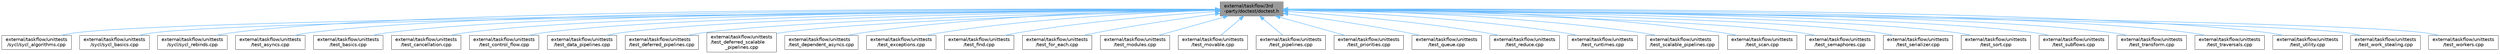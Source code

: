 digraph "external/taskflow/3rd-party/doctest/doctest.h"
{
 // LATEX_PDF_SIZE
  bgcolor="transparent";
  edge [fontname=Helvetica,fontsize=10,labelfontname=Helvetica,labelfontsize=10];
  node [fontname=Helvetica,fontsize=10,shape=box,height=0.2,width=0.4];
  Node1 [id="Node000001",label="external/taskflow/3rd\l-party/doctest/doctest.h",height=0.2,width=0.4,color="gray40", fillcolor="grey60", style="filled", fontcolor="black",tooltip=" "];
  Node1 -> Node2 [id="edge1_Node000001_Node000002",dir="back",color="steelblue1",style="solid",tooltip=" "];
  Node2 [id="Node000002",label="external/taskflow/unittests\l/sycl/sycl_algorithms.cpp",height=0.2,width=0.4,color="grey40", fillcolor="white", style="filled",URL="$sycl__algorithms_8cpp.html",tooltip=" "];
  Node1 -> Node3 [id="edge2_Node000001_Node000003",dir="back",color="steelblue1",style="solid",tooltip=" "];
  Node3 [id="Node000003",label="external/taskflow/unittests\l/sycl/sycl_basics.cpp",height=0.2,width=0.4,color="grey40", fillcolor="white", style="filled",URL="$sycl__basics_8cpp.html",tooltip=" "];
  Node1 -> Node4 [id="edge3_Node000001_Node000004",dir="back",color="steelblue1",style="solid",tooltip=" "];
  Node4 [id="Node000004",label="external/taskflow/unittests\l/sycl/sycl_rebinds.cpp",height=0.2,width=0.4,color="grey40", fillcolor="white", style="filled",URL="$sycl__rebinds_8cpp.html",tooltip=" "];
  Node1 -> Node5 [id="edge4_Node000001_Node000005",dir="back",color="steelblue1",style="solid",tooltip=" "];
  Node5 [id="Node000005",label="external/taskflow/unittests\l/test_asyncs.cpp",height=0.2,width=0.4,color="grey40", fillcolor="white", style="filled",URL="$test__asyncs_8cpp.html",tooltip=" "];
  Node1 -> Node6 [id="edge5_Node000001_Node000006",dir="back",color="steelblue1",style="solid",tooltip=" "];
  Node6 [id="Node000006",label="external/taskflow/unittests\l/test_basics.cpp",height=0.2,width=0.4,color="grey40", fillcolor="white", style="filled",URL="$test__basics_8cpp.html",tooltip=" "];
  Node1 -> Node7 [id="edge6_Node000001_Node000007",dir="back",color="steelblue1",style="solid",tooltip=" "];
  Node7 [id="Node000007",label="external/taskflow/unittests\l/test_cancellation.cpp",height=0.2,width=0.4,color="grey40", fillcolor="white", style="filled",URL="$test__cancellation_8cpp.html",tooltip=" "];
  Node1 -> Node8 [id="edge7_Node000001_Node000008",dir="back",color="steelblue1",style="solid",tooltip=" "];
  Node8 [id="Node000008",label="external/taskflow/unittests\l/test_control_flow.cpp",height=0.2,width=0.4,color="grey40", fillcolor="white", style="filled",URL="$test__control__flow_8cpp.html",tooltip=" "];
  Node1 -> Node9 [id="edge8_Node000001_Node000009",dir="back",color="steelblue1",style="solid",tooltip=" "];
  Node9 [id="Node000009",label="external/taskflow/unittests\l/test_data_pipelines.cpp",height=0.2,width=0.4,color="grey40", fillcolor="white", style="filled",URL="$test__data__pipelines_8cpp.html",tooltip=" "];
  Node1 -> Node10 [id="edge9_Node000001_Node000010",dir="back",color="steelblue1",style="solid",tooltip=" "];
  Node10 [id="Node000010",label="external/taskflow/unittests\l/test_deferred_pipelines.cpp",height=0.2,width=0.4,color="grey40", fillcolor="white", style="filled",URL="$test__deferred__pipelines_8cpp.html",tooltip=" "];
  Node1 -> Node11 [id="edge10_Node000001_Node000011",dir="back",color="steelblue1",style="solid",tooltip=" "];
  Node11 [id="Node000011",label="external/taskflow/unittests\l/test_deferred_scalable\l_pipelines.cpp",height=0.2,width=0.4,color="grey40", fillcolor="white", style="filled",URL="$test__deferred__scalable__pipelines_8cpp.html",tooltip=" "];
  Node1 -> Node12 [id="edge11_Node000001_Node000012",dir="back",color="steelblue1",style="solid",tooltip=" "];
  Node12 [id="Node000012",label="external/taskflow/unittests\l/test_dependent_asyncs.cpp",height=0.2,width=0.4,color="grey40", fillcolor="white", style="filled",URL="$test__dependent__asyncs_8cpp.html",tooltip=" "];
  Node1 -> Node13 [id="edge12_Node000001_Node000013",dir="back",color="steelblue1",style="solid",tooltip=" "];
  Node13 [id="Node000013",label="external/taskflow/unittests\l/test_exceptions.cpp",height=0.2,width=0.4,color="grey40", fillcolor="white", style="filled",URL="$test__exceptions_8cpp.html",tooltip=" "];
  Node1 -> Node14 [id="edge13_Node000001_Node000014",dir="back",color="steelblue1",style="solid",tooltip=" "];
  Node14 [id="Node000014",label="external/taskflow/unittests\l/test_find.cpp",height=0.2,width=0.4,color="grey40", fillcolor="white", style="filled",URL="$test__find_8cpp.html",tooltip=" "];
  Node1 -> Node15 [id="edge14_Node000001_Node000015",dir="back",color="steelblue1",style="solid",tooltip=" "];
  Node15 [id="Node000015",label="external/taskflow/unittests\l/test_for_each.cpp",height=0.2,width=0.4,color="grey40", fillcolor="white", style="filled",URL="$test__for__each_8cpp.html",tooltip=" "];
  Node1 -> Node16 [id="edge15_Node000001_Node000016",dir="back",color="steelblue1",style="solid",tooltip=" "];
  Node16 [id="Node000016",label="external/taskflow/unittests\l/test_modules.cpp",height=0.2,width=0.4,color="grey40", fillcolor="white", style="filled",URL="$test__modules_8cpp.html",tooltip=" "];
  Node1 -> Node17 [id="edge16_Node000001_Node000017",dir="back",color="steelblue1",style="solid",tooltip=" "];
  Node17 [id="Node000017",label="external/taskflow/unittests\l/test_movable.cpp",height=0.2,width=0.4,color="grey40", fillcolor="white", style="filled",URL="$taskflow_2unittests_2test__movable_8cpp.html",tooltip=" "];
  Node1 -> Node18 [id="edge17_Node000001_Node000018",dir="back",color="steelblue1",style="solid",tooltip=" "];
  Node18 [id="Node000018",label="external/taskflow/unittests\l/test_pipelines.cpp",height=0.2,width=0.4,color="grey40", fillcolor="white", style="filled",URL="$test__pipelines_8cpp.html",tooltip=" "];
  Node1 -> Node19 [id="edge18_Node000001_Node000019",dir="back",color="steelblue1",style="solid",tooltip=" "];
  Node19 [id="Node000019",label="external/taskflow/unittests\l/test_priorities.cpp",height=0.2,width=0.4,color="grey40", fillcolor="white", style="filled",URL="$test__priorities_8cpp.html",tooltip=" "];
  Node1 -> Node20 [id="edge19_Node000001_Node000020",dir="back",color="steelblue1",style="solid",tooltip=" "];
  Node20 [id="Node000020",label="external/taskflow/unittests\l/test_queue.cpp",height=0.2,width=0.4,color="grey40", fillcolor="white", style="filled",URL="$test__queue_8cpp.html",tooltip=" "];
  Node1 -> Node21 [id="edge20_Node000001_Node000021",dir="back",color="steelblue1",style="solid",tooltip=" "];
  Node21 [id="Node000021",label="external/taskflow/unittests\l/test_reduce.cpp",height=0.2,width=0.4,color="grey40", fillcolor="white", style="filled",URL="$test__reduce_8cpp.html",tooltip=" "];
  Node1 -> Node22 [id="edge21_Node000001_Node000022",dir="back",color="steelblue1",style="solid",tooltip=" "];
  Node22 [id="Node000022",label="external/taskflow/unittests\l/test_runtimes.cpp",height=0.2,width=0.4,color="grey40", fillcolor="white", style="filled",URL="$test__runtimes_8cpp.html",tooltip=" "];
  Node1 -> Node23 [id="edge22_Node000001_Node000023",dir="back",color="steelblue1",style="solid",tooltip=" "];
  Node23 [id="Node000023",label="external/taskflow/unittests\l/test_scalable_pipelines.cpp",height=0.2,width=0.4,color="grey40", fillcolor="white", style="filled",URL="$test__scalable__pipelines_8cpp.html",tooltip=" "];
  Node1 -> Node24 [id="edge23_Node000001_Node000024",dir="back",color="steelblue1",style="solid",tooltip=" "];
  Node24 [id="Node000024",label="external/taskflow/unittests\l/test_scan.cpp",height=0.2,width=0.4,color="grey40", fillcolor="white", style="filled",URL="$test__scan_8cpp.html",tooltip=" "];
  Node1 -> Node25 [id="edge24_Node000001_Node000025",dir="back",color="steelblue1",style="solid",tooltip=" "];
  Node25 [id="Node000025",label="external/taskflow/unittests\l/test_semaphores.cpp",height=0.2,width=0.4,color="grey40", fillcolor="white", style="filled",URL="$test__semaphores_8cpp.html",tooltip=" "];
  Node1 -> Node26 [id="edge25_Node000001_Node000026",dir="back",color="steelblue1",style="solid",tooltip=" "];
  Node26 [id="Node000026",label="external/taskflow/unittests\l/test_serializer.cpp",height=0.2,width=0.4,color="grey40", fillcolor="white", style="filled",URL="$test__serializer_8cpp.html",tooltip=" "];
  Node1 -> Node27 [id="edge26_Node000001_Node000027",dir="back",color="steelblue1",style="solid",tooltip=" "];
  Node27 [id="Node000027",label="external/taskflow/unittests\l/test_sort.cpp",height=0.2,width=0.4,color="grey40", fillcolor="white", style="filled",URL="$test__sort_8cpp.html",tooltip=" "];
  Node1 -> Node28 [id="edge27_Node000001_Node000028",dir="back",color="steelblue1",style="solid",tooltip=" "];
  Node28 [id="Node000028",label="external/taskflow/unittests\l/test_subflows.cpp",height=0.2,width=0.4,color="grey40", fillcolor="white", style="filled",URL="$test__subflows_8cpp.html",tooltip=" "];
  Node1 -> Node29 [id="edge28_Node000001_Node000029",dir="back",color="steelblue1",style="solid",tooltip=" "];
  Node29 [id="Node000029",label="external/taskflow/unittests\l/test_transform.cpp",height=0.2,width=0.4,color="grey40", fillcolor="white", style="filled",URL="$taskflow_2unittests_2test__transform_8cpp.html",tooltip=" "];
  Node1 -> Node30 [id="edge29_Node000001_Node000030",dir="back",color="steelblue1",style="solid",tooltip=" "];
  Node30 [id="Node000030",label="external/taskflow/unittests\l/test_traversals.cpp",height=0.2,width=0.4,color="grey40", fillcolor="white", style="filled",URL="$test__traversals_8cpp.html",tooltip=" "];
  Node1 -> Node31 [id="edge30_Node000001_Node000031",dir="back",color="steelblue1",style="solid",tooltip=" "];
  Node31 [id="Node000031",label="external/taskflow/unittests\l/test_utility.cpp",height=0.2,width=0.4,color="grey40", fillcolor="white", style="filled",URL="$test__utility_8cpp.html",tooltip=" "];
  Node1 -> Node32 [id="edge31_Node000001_Node000032",dir="back",color="steelblue1",style="solid",tooltip=" "];
  Node32 [id="Node000032",label="external/taskflow/unittests\l/test_work_stealing.cpp",height=0.2,width=0.4,color="grey40", fillcolor="white", style="filled",URL="$test__work__stealing_8cpp.html",tooltip=" "];
  Node1 -> Node33 [id="edge32_Node000001_Node000033",dir="back",color="steelblue1",style="solid",tooltip=" "];
  Node33 [id="Node000033",label="external/taskflow/unittests\l/test_workers.cpp",height=0.2,width=0.4,color="grey40", fillcolor="white", style="filled",URL="$test__workers_8cpp.html",tooltip=" "];
}
